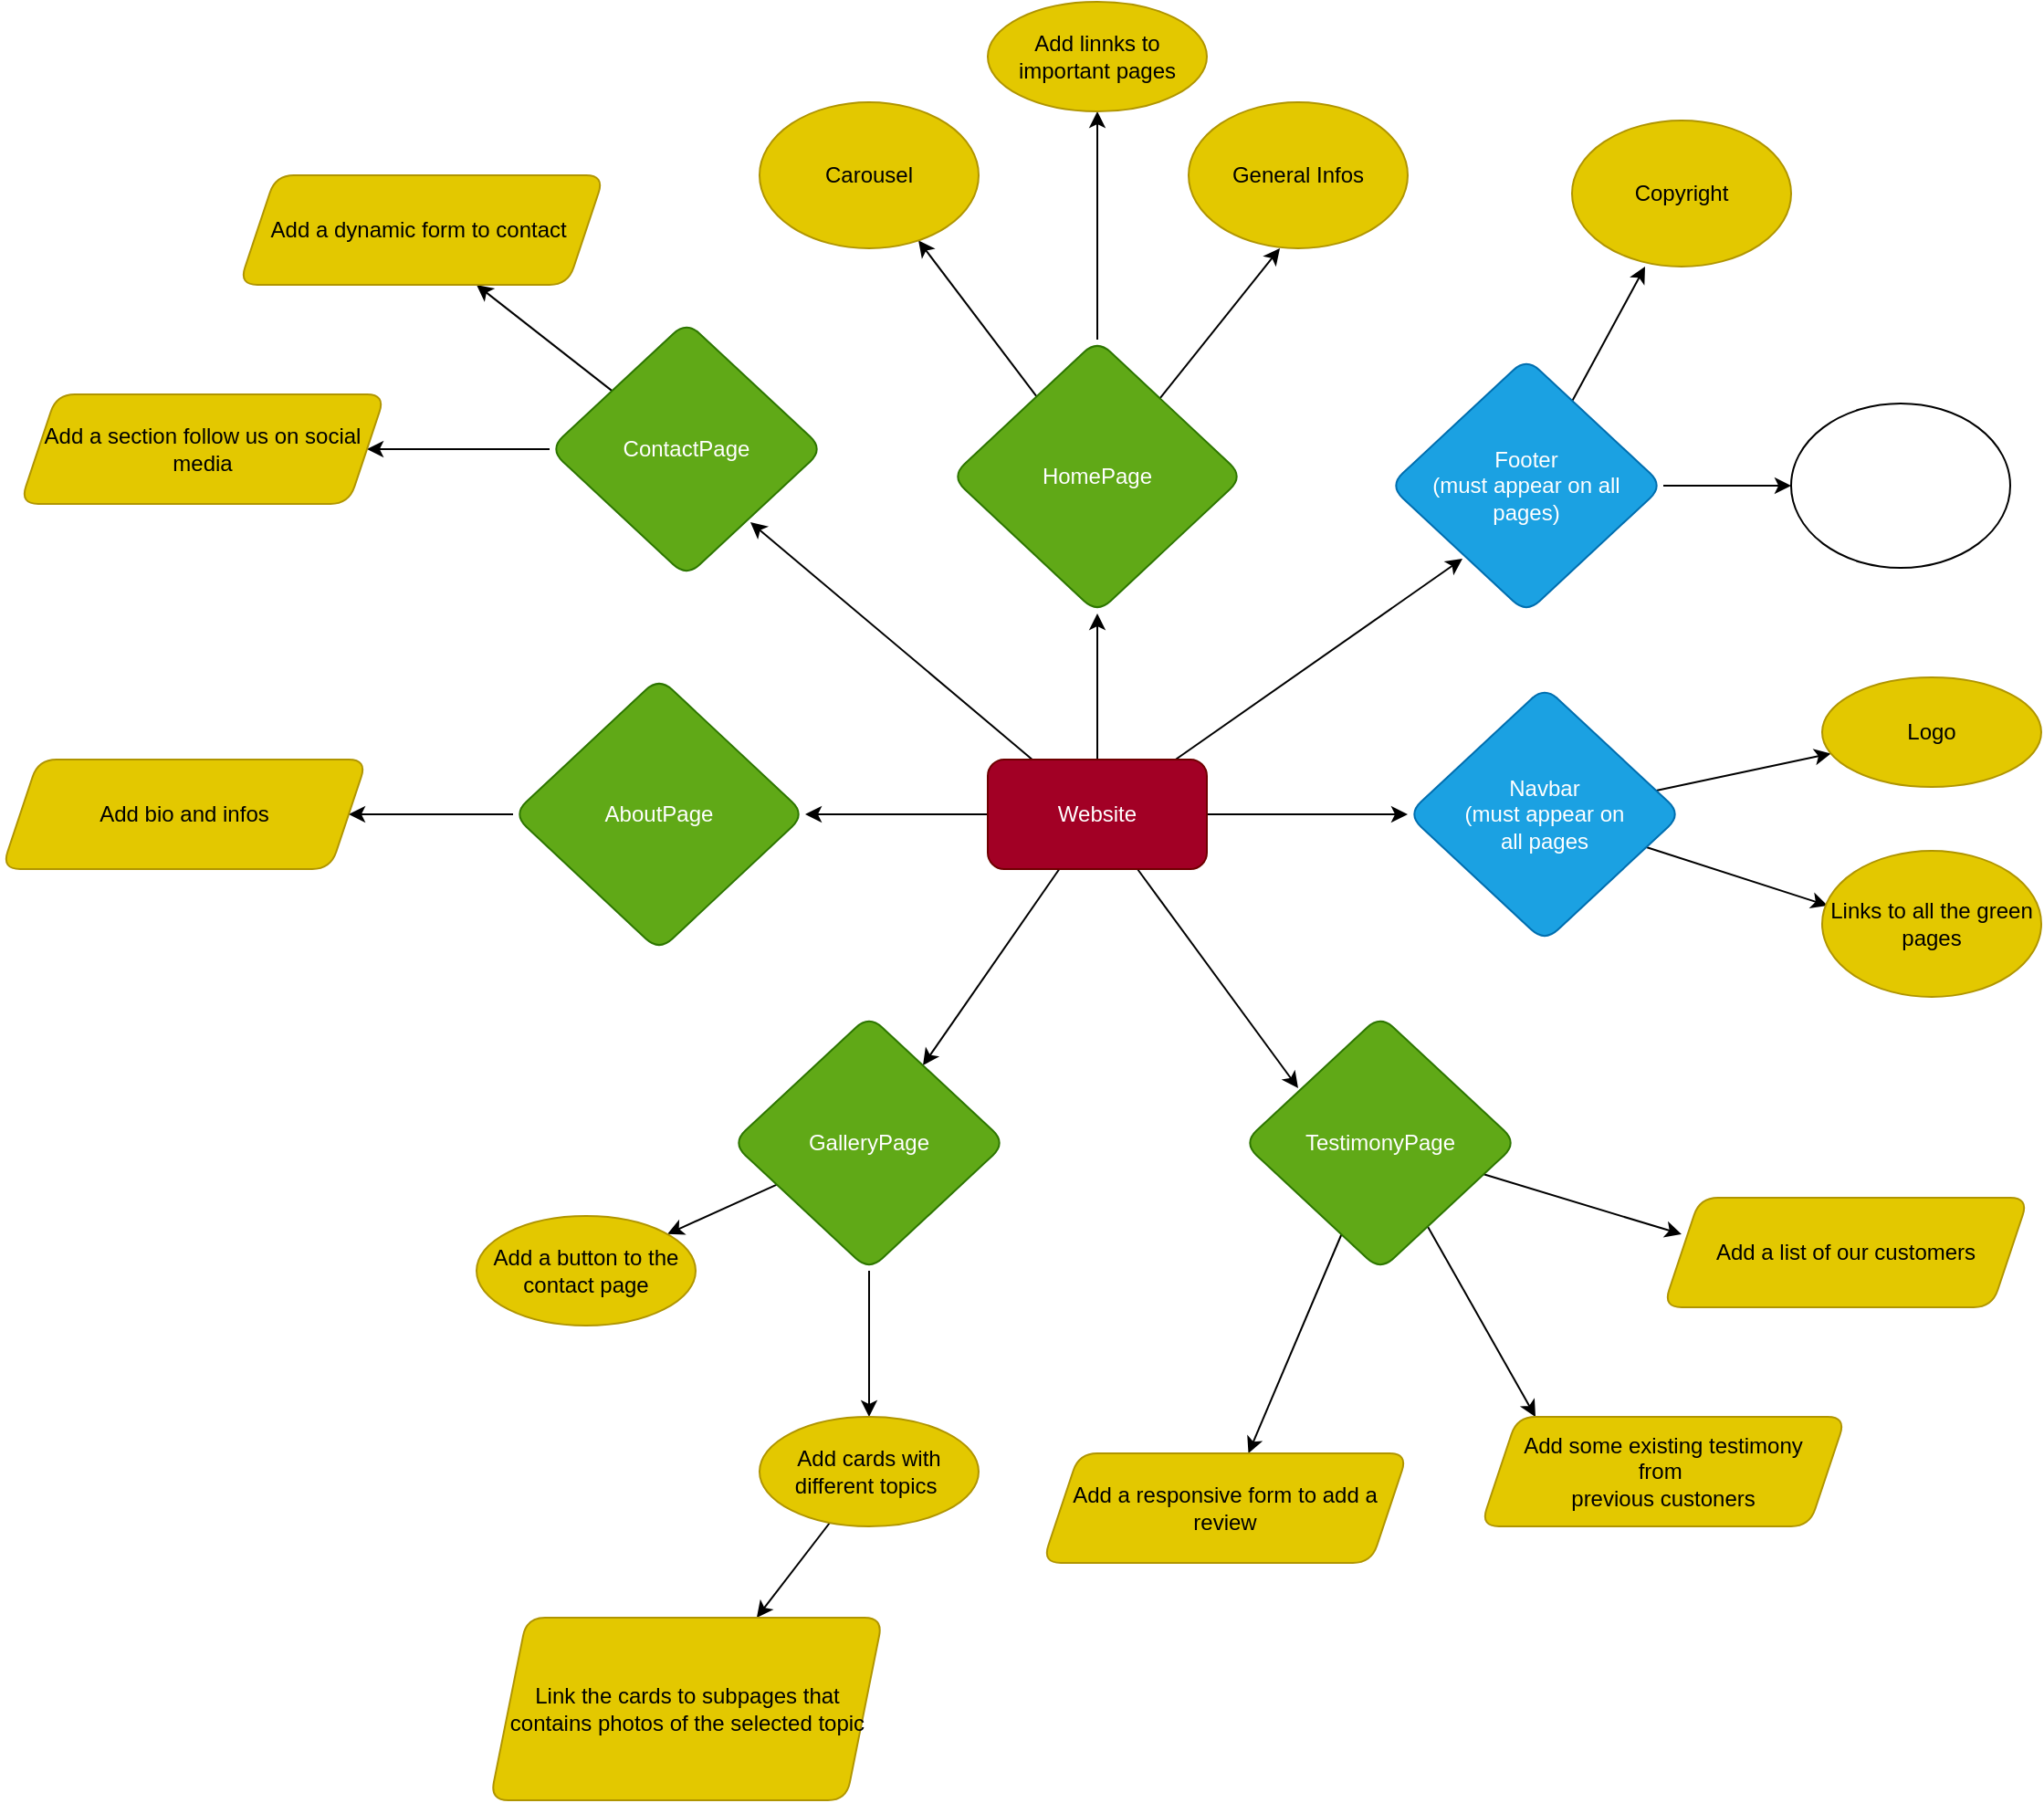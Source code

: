 <mxfile>
    <diagram id="F_wEoQ5lJLYw4dCn6s4b" name="Page-1">
        <mxGraphModel dx="1818" dy="1938" grid="1" gridSize="10" guides="1" tooltips="1" connect="1" arrows="1" fold="1" page="1" pageScale="1" pageWidth="827" pageHeight="1169" math="0" shadow="0">
            <root>
                <mxCell id="0"/>
                <mxCell id="1" parent="0"/>
                <mxCell id="4" value="" style="edgeStyle=none;html=1;" edge="1" parent="1" source="2" target="3">
                    <mxGeometry relative="1" as="geometry"/>
                </mxCell>
                <mxCell id="6" value="" style="edgeStyle=none;html=1;" edge="1" parent="1" source="2" target="5">
                    <mxGeometry relative="1" as="geometry"/>
                </mxCell>
                <mxCell id="8" value="" style="edgeStyle=none;html=1;" edge="1" parent="1" source="2" target="7">
                    <mxGeometry relative="1" as="geometry"/>
                </mxCell>
                <mxCell id="9" style="edgeStyle=none;html=1;" edge="1" parent="1" source="2">
                    <mxGeometry relative="1" as="geometry">
                        <mxPoint x="240" y="230" as="targetPoint"/>
                    </mxGeometry>
                </mxCell>
                <mxCell id="11" style="edgeStyle=none;html=1;" edge="1" parent="1" source="2">
                    <mxGeometry relative="1" as="geometry">
                        <mxPoint x="630" y="250" as="targetPoint"/>
                    </mxGeometry>
                </mxCell>
                <mxCell id="14" value="" style="edgeStyle=none;html=1;" edge="1" parent="1" source="2" target="13">
                    <mxGeometry relative="1" as="geometry"/>
                </mxCell>
                <mxCell id="15" style="edgeStyle=none;html=1;" edge="1" parent="1" source="2">
                    <mxGeometry relative="1" as="geometry">
                        <mxPoint x="540" y="540" as="targetPoint"/>
                    </mxGeometry>
                </mxCell>
                <mxCell id="2" value="Website" style="rounded=1;whiteSpace=wrap;html=1;fillColor=#a20025;fontColor=#ffffff;strokeColor=#6F0000;" vertex="1" parent="1">
                    <mxGeometry x="370" y="360" width="120" height="60" as="geometry"/>
                </mxCell>
                <mxCell id="17" style="edgeStyle=none;html=1;" edge="1" parent="1" source="3" target="18">
                    <mxGeometry relative="1" as="geometry">
                        <mxPoint x="360" y="80" as="targetPoint"/>
                    </mxGeometry>
                </mxCell>
                <mxCell id="19" style="edgeStyle=none;html=1;" edge="1" parent="1" source="3">
                    <mxGeometry relative="1" as="geometry">
                        <mxPoint x="530" y="80" as="targetPoint"/>
                    </mxGeometry>
                </mxCell>
                <mxCell id="40" value="" style="edgeStyle=none;html=1;" edge="1" parent="1" source="3" target="39">
                    <mxGeometry relative="1" as="geometry"/>
                </mxCell>
                <mxCell id="3" value="HomePage" style="rhombus;whiteSpace=wrap;html=1;rounded=1;fillColor=#60a917;fontColor=#ffffff;strokeColor=#2D7600;" vertex="1" parent="1">
                    <mxGeometry x="350" y="130" width="160" height="150" as="geometry"/>
                </mxCell>
                <mxCell id="26" value="" style="edgeStyle=none;html=1;" edge="1" parent="1" source="5" target="25">
                    <mxGeometry relative="1" as="geometry"/>
                </mxCell>
                <mxCell id="27" style="edgeStyle=none;html=1;" edge="1" parent="1" source="5">
                    <mxGeometry relative="1" as="geometry">
                        <mxPoint x="830" y="440" as="targetPoint"/>
                    </mxGeometry>
                </mxCell>
                <mxCell id="5" value="Navbar&lt;br&gt;(must appear on &lt;br&gt;all pages" style="rhombus;whiteSpace=wrap;html=1;rounded=1;fillColor=#1ba1e2;fontColor=#ffffff;strokeColor=#006EAF;" vertex="1" parent="1">
                    <mxGeometry x="600" y="320" width="150" height="140" as="geometry"/>
                </mxCell>
                <mxCell id="30" value="" style="edgeStyle=none;html=1;" edge="1" parent="1" source="7" target="29">
                    <mxGeometry relative="1" as="geometry"/>
                </mxCell>
                <mxCell id="32" value="" style="edgeStyle=none;html=1;" edge="1" parent="1" source="7" target="31">
                    <mxGeometry relative="1" as="geometry"/>
                </mxCell>
                <mxCell id="7" value="GalleryPage" style="rhombus;whiteSpace=wrap;html=1;rounded=1;fillColor=#60a917;fontColor=#ffffff;strokeColor=#2D7600;" vertex="1" parent="1">
                    <mxGeometry x="230" y="500" width="150" height="140" as="geometry"/>
                </mxCell>
                <mxCell id="43" style="edgeStyle=none;html=1;" edge="1" parent="1" source="10">
                    <mxGeometry relative="1" as="geometry">
                        <mxPoint x="90" y="100" as="targetPoint"/>
                    </mxGeometry>
                </mxCell>
                <mxCell id="45" style="edgeStyle=none;html=1;" edge="1" parent="1" source="10">
                    <mxGeometry relative="1" as="geometry">
                        <mxPoint x="30" y="190" as="targetPoint"/>
                    </mxGeometry>
                </mxCell>
                <mxCell id="10" value="ContactPage" style="rhombus;whiteSpace=wrap;html=1;rounded=1;fillColor=#60a917;fontColor=#ffffff;strokeColor=#2D7600;" vertex="1" parent="1">
                    <mxGeometry x="130" y="120" width="150" height="140" as="geometry"/>
                </mxCell>
                <mxCell id="21" style="edgeStyle=none;html=1;" edge="1" parent="1" source="12">
                    <mxGeometry relative="1" as="geometry">
                        <mxPoint x="730" y="90" as="targetPoint"/>
                    </mxGeometry>
                </mxCell>
                <mxCell id="24" value="" style="edgeStyle=none;html=1;" edge="1" parent="1" source="12" target="23">
                    <mxGeometry relative="1" as="geometry"/>
                </mxCell>
                <mxCell id="12" value="Footer&lt;br&gt;(must appear on all&lt;br&gt;pages)" style="rhombus;whiteSpace=wrap;html=1;rounded=1;fillColor=#1ba1e2;fontColor=#ffffff;strokeColor=#006EAF;" vertex="1" parent="1">
                    <mxGeometry x="590" y="140" width="150" height="140" as="geometry"/>
                </mxCell>
                <mxCell id="47" style="edgeStyle=none;html=1;" edge="1" parent="1" source="13">
                    <mxGeometry relative="1" as="geometry">
                        <mxPoint x="20" y="390" as="targetPoint"/>
                    </mxGeometry>
                </mxCell>
                <mxCell id="13" value="AboutPage" style="rhombus;whiteSpace=wrap;html=1;rounded=1;fillColor=#60a917;fontColor=#ffffff;strokeColor=#2D7600;" vertex="1" parent="1">
                    <mxGeometry x="110" y="315" width="160" height="150" as="geometry"/>
                </mxCell>
                <mxCell id="36" value="" style="edgeStyle=none;html=1;" edge="1" parent="1" source="16" target="35">
                    <mxGeometry relative="1" as="geometry"/>
                </mxCell>
                <mxCell id="37" style="edgeStyle=none;html=1;" edge="1" parent="1" source="16">
                    <mxGeometry relative="1" as="geometry">
                        <mxPoint x="670" y="720" as="targetPoint"/>
                    </mxGeometry>
                </mxCell>
                <mxCell id="41" style="edgeStyle=none;html=1;" edge="1" parent="1" source="16">
                    <mxGeometry relative="1" as="geometry">
                        <mxPoint x="750" y="620" as="targetPoint"/>
                    </mxGeometry>
                </mxCell>
                <mxCell id="16" value="TestimonyPage" style="rhombus;whiteSpace=wrap;html=1;rounded=1;fillColor=#60a917;fontColor=#ffffff;strokeColor=#2D7600;" vertex="1" parent="1">
                    <mxGeometry x="510" y="500" width="150" height="140" as="geometry"/>
                </mxCell>
                <mxCell id="18" value="Carousel" style="ellipse;whiteSpace=wrap;html=1;fillColor=#e3c800;fontColor=#000000;strokeColor=#B09500;" vertex="1" parent="1">
                    <mxGeometry x="245" width="120" height="80" as="geometry"/>
                </mxCell>
                <mxCell id="20" value="General Infos" style="ellipse;whiteSpace=wrap;html=1;fillColor=#e3c800;fontColor=#000000;strokeColor=#B09500;" vertex="1" parent="1">
                    <mxGeometry x="480" width="120" height="80" as="geometry"/>
                </mxCell>
                <mxCell id="22" value="Copyright" style="ellipse;whiteSpace=wrap;html=1;fillColor=#e3c800;fontColor=#000000;strokeColor=#B09500;" vertex="1" parent="1">
                    <mxGeometry x="690" y="10" width="120" height="80" as="geometry"/>
                </mxCell>
                <mxCell id="23" value="" style="ellipse;whiteSpace=wrap;html=1;rounded=1;" vertex="1" parent="1">
                    <mxGeometry x="810" y="165" width="120" height="90" as="geometry"/>
                </mxCell>
                <mxCell id="25" value="Logo" style="ellipse;whiteSpace=wrap;html=1;rounded=1;fillColor=#e3c800;fontColor=#000000;strokeColor=#B09500;" vertex="1" parent="1">
                    <mxGeometry x="827" y="315" width="120" height="60" as="geometry"/>
                </mxCell>
                <mxCell id="28" value="Links to all the green pages" style="ellipse;whiteSpace=wrap;html=1;fillColor=#e3c800;fontColor=#000000;strokeColor=#B09500;" vertex="1" parent="1">
                    <mxGeometry x="827" y="410" width="120" height="80" as="geometry"/>
                </mxCell>
                <mxCell id="34" value="" style="edgeStyle=none;html=1;" edge="1" parent="1" source="29" target="33">
                    <mxGeometry relative="1" as="geometry"/>
                </mxCell>
                <mxCell id="29" value="Add cards with different topics&amp;nbsp;" style="ellipse;whiteSpace=wrap;html=1;rounded=1;fillColor=#e3c800;fontColor=#000000;strokeColor=#B09500;" vertex="1" parent="1">
                    <mxGeometry x="245" y="720" width="120" height="60" as="geometry"/>
                </mxCell>
                <mxCell id="31" value="Add a button to the contact page" style="ellipse;whiteSpace=wrap;html=1;rounded=1;fillColor=#e3c800;fontColor=#000000;strokeColor=#B09500;" vertex="1" parent="1">
                    <mxGeometry x="90" y="610" width="120" height="60" as="geometry"/>
                </mxCell>
                <mxCell id="33" value="Link the cards to subpages that contains photos of the selected topic" style="shape=parallelogram;perimeter=parallelogramPerimeter;whiteSpace=wrap;html=1;fixedSize=1;rounded=1;fillColor=#e3c800;fontColor=#000000;strokeColor=#B09500;" vertex="1" parent="1">
                    <mxGeometry x="97.5" y="830" width="215" height="100" as="geometry"/>
                </mxCell>
                <mxCell id="35" value="Add a responsive form to add a review" style="shape=parallelogram;perimeter=parallelogramPerimeter;whiteSpace=wrap;html=1;fixedSize=1;rounded=1;fillColor=#e3c800;fontColor=#000000;strokeColor=#B09500;" vertex="1" parent="1">
                    <mxGeometry x="400" y="740" width="200" height="60" as="geometry"/>
                </mxCell>
                <mxCell id="38" value="Add some existing testimony &lt;br&gt;from&amp;nbsp;&lt;br&gt;previous custoners" style="shape=parallelogram;perimeter=parallelogramPerimeter;whiteSpace=wrap;html=1;fixedSize=1;rounded=1;fillColor=#e3c800;fontColor=#000000;strokeColor=#B09500;" vertex="1" parent="1">
                    <mxGeometry x="640" y="720" width="200" height="60" as="geometry"/>
                </mxCell>
                <mxCell id="39" value="Add linnks to important pages" style="ellipse;whiteSpace=wrap;html=1;fillColor=#e3c800;strokeColor=#B09500;fontColor=#000000;rounded=1;" vertex="1" parent="1">
                    <mxGeometry x="370" y="-55" width="120" height="60" as="geometry"/>
                </mxCell>
                <mxCell id="42" value="Add a list of our customers" style="shape=parallelogram;perimeter=parallelogramPerimeter;whiteSpace=wrap;html=1;fixedSize=1;rounded=1;fillColor=#e3c800;fontColor=#000000;strokeColor=#B09500;" vertex="1" parent="1">
                    <mxGeometry x="740" y="600" width="200" height="60" as="geometry"/>
                </mxCell>
                <mxCell id="44" value="Add a dynamic form to contact&amp;nbsp;" style="shape=parallelogram;perimeter=parallelogramPerimeter;whiteSpace=wrap;html=1;fixedSize=1;rounded=1;fillColor=#e3c800;fontColor=#000000;strokeColor=#B09500;" vertex="1" parent="1">
                    <mxGeometry x="-40" y="40" width="200" height="60" as="geometry"/>
                </mxCell>
                <mxCell id="46" value="Add a section follow us on social media" style="shape=parallelogram;perimeter=parallelogramPerimeter;whiteSpace=wrap;html=1;fixedSize=1;rounded=1;fillColor=#e3c800;fontColor=#000000;strokeColor=#B09500;" vertex="1" parent="1">
                    <mxGeometry x="-160" y="160" width="200" height="60" as="geometry"/>
                </mxCell>
                <mxCell id="48" value="Add bio and infos" style="shape=parallelogram;perimeter=parallelogramPerimeter;whiteSpace=wrap;html=1;fixedSize=1;rounded=1;fillColor=#e3c800;fontColor=#000000;strokeColor=#B09500;" vertex="1" parent="1">
                    <mxGeometry x="-170" y="360" width="200" height="60" as="geometry"/>
                </mxCell>
            </root>
        </mxGraphModel>
    </diagram>
</mxfile>